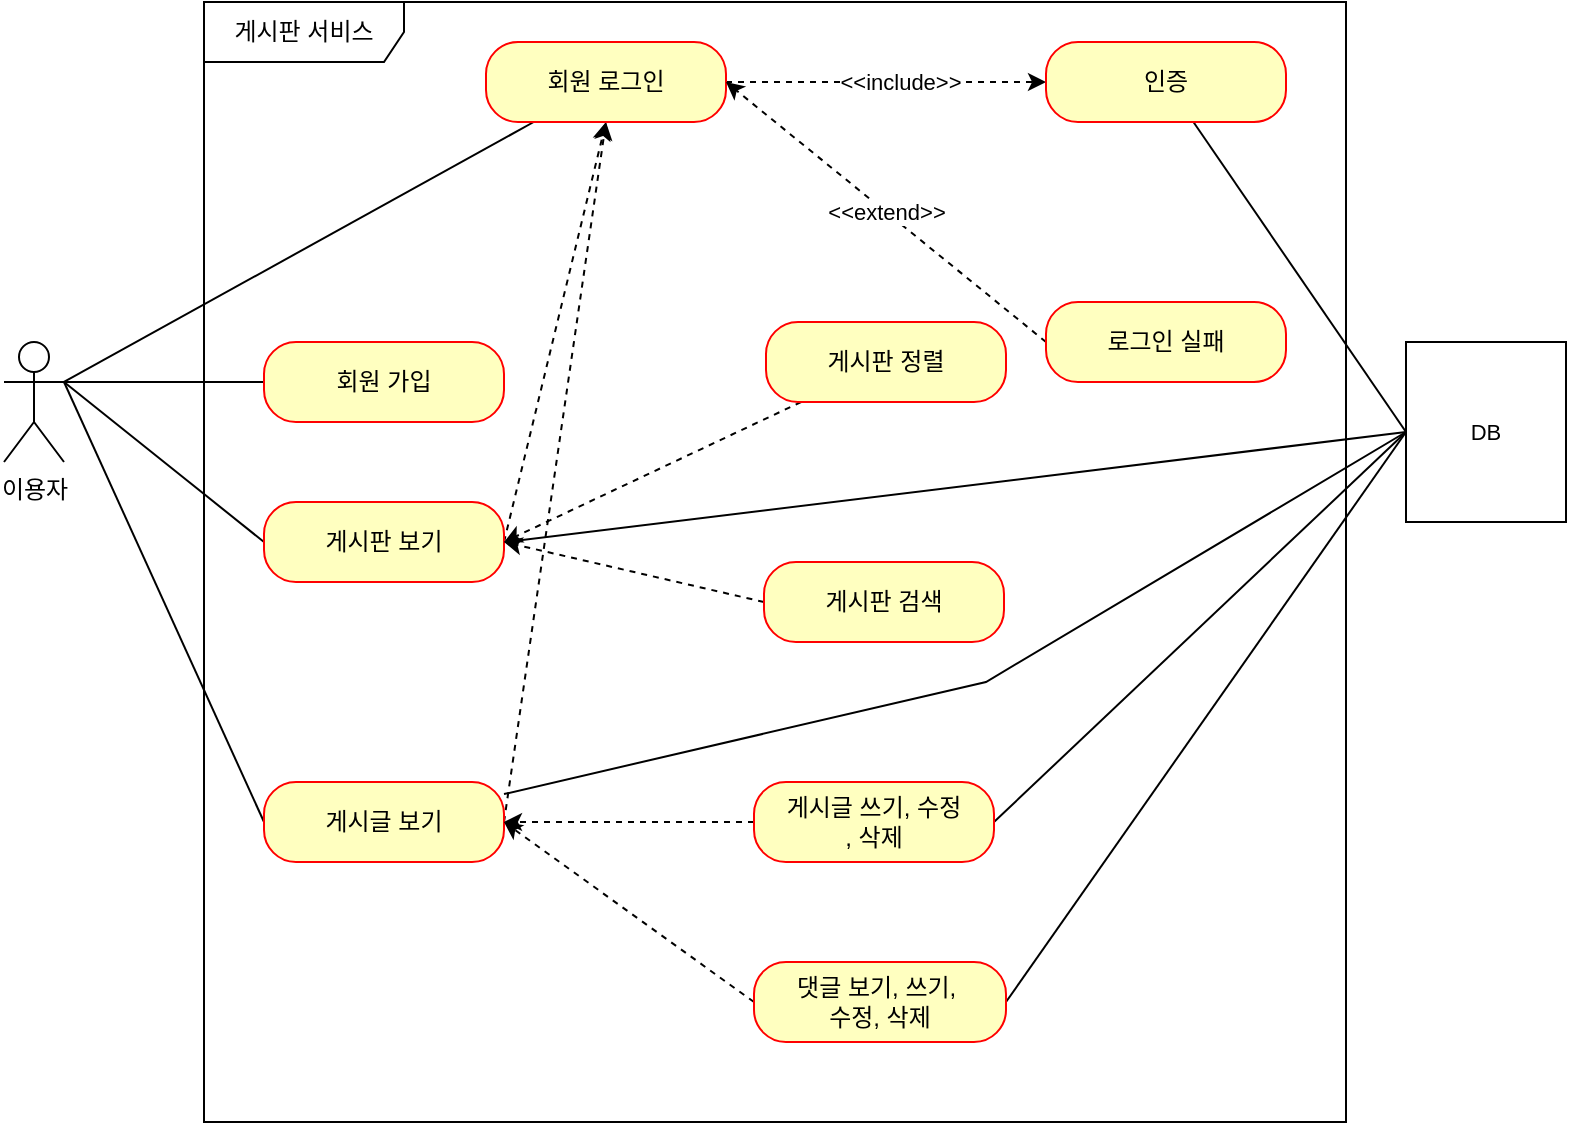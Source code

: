 <mxfile version="22.0.4" type="github">
  <diagram name="페이지-1" id="hJLF3SKrka-rzexhhtCJ">
    <mxGraphModel dx="2333" dy="1204" grid="1" gridSize="10" guides="1" tooltips="1" connect="1" arrows="1" fold="1" page="1" pageScale="1" pageWidth="827" pageHeight="1169" math="0" shadow="0">
      <root>
        <mxCell id="0" />
        <mxCell id="1" parent="0" />
        <mxCell id="-YLdFHBnDgQqYC_xWiKt-1" value="이용자" style="shape=umlActor;verticalLabelPosition=bottom;verticalAlign=top;html=1;" vertex="1" parent="1">
          <mxGeometry x="39" y="210" width="30" height="60" as="geometry" />
        </mxCell>
        <mxCell id="-YLdFHBnDgQqYC_xWiKt-6" value="게시판 서비스" style="shape=umlFrame;whiteSpace=wrap;html=1;pointerEvents=0;width=100;height=30;" vertex="1" parent="1">
          <mxGeometry x="139" y="40" width="571" height="560" as="geometry" />
        </mxCell>
        <mxCell id="-YLdFHBnDgQqYC_xWiKt-20" style="rounded=0;orthogonalLoop=1;jettySize=auto;html=1;exitX=0;exitY=0.5;exitDx=0;exitDy=0;entryX=1;entryY=0.333;entryDx=0;entryDy=0;entryPerimeter=0;endArrow=none;endFill=0;" edge="1" parent="1" source="-YLdFHBnDgQqYC_xWiKt-7" target="-YLdFHBnDgQqYC_xWiKt-1">
          <mxGeometry relative="1" as="geometry">
            <mxPoint x="79" y="220" as="targetPoint" />
          </mxGeometry>
        </mxCell>
        <mxCell id="-YLdFHBnDgQqYC_xWiKt-7" value="회원 가입" style="rounded=1;whiteSpace=wrap;html=1;arcSize=40;fontColor=#000000;fillColor=#ffffc0;strokeColor=#ff0000;" vertex="1" parent="1">
          <mxGeometry x="169" y="210" width="120" height="40" as="geometry" />
        </mxCell>
        <mxCell id="-YLdFHBnDgQqYC_xWiKt-22" style="rounded=0;orthogonalLoop=1;jettySize=auto;html=1;endArrow=none;endFill=0;entryX=1;entryY=0.333;entryDx=0;entryDy=0;entryPerimeter=0;exitX=0;exitY=0.5;exitDx=0;exitDy=0;" edge="1" parent="1" source="-YLdFHBnDgQqYC_xWiKt-11" target="-YLdFHBnDgQqYC_xWiKt-1">
          <mxGeometry relative="1" as="geometry">
            <mxPoint x="79.0" y="230" as="targetPoint" />
          </mxGeometry>
        </mxCell>
        <mxCell id="-YLdFHBnDgQqYC_xWiKt-27" style="edgeStyle=none;shape=connector;rounded=0;orthogonalLoop=1;jettySize=auto;html=1;entryX=0.5;entryY=1;entryDx=0;entryDy=0;labelBackgroundColor=default;strokeColor=default;align=center;verticalAlign=middle;fontFamily=Helvetica;fontSize=11;fontColor=default;endArrow=classic;endFill=1;exitX=1;exitY=0.5;exitDx=0;exitDy=0;dashed=1;" edge="1" parent="1" source="-YLdFHBnDgQqYC_xWiKt-11" target="-YLdFHBnDgQqYC_xWiKt-13">
          <mxGeometry relative="1" as="geometry" />
        </mxCell>
        <mxCell id="-YLdFHBnDgQqYC_xWiKt-36" style="edgeStyle=none;shape=connector;rounded=0;orthogonalLoop=1;jettySize=auto;html=1;entryX=0;entryY=0.5;entryDx=0;entryDy=0;labelBackgroundColor=default;strokeColor=default;align=center;verticalAlign=middle;fontFamily=Helvetica;fontSize=11;fontColor=default;endArrow=none;endFill=0;" edge="1" parent="1" target="-YLdFHBnDgQqYC_xWiKt-33">
          <mxGeometry relative="1" as="geometry">
            <mxPoint x="290" y="310" as="sourcePoint" />
          </mxGeometry>
        </mxCell>
        <mxCell id="-YLdFHBnDgQqYC_xWiKt-11" value="게시판 보기" style="rounded=1;whiteSpace=wrap;html=1;arcSize=40;fontColor=#000000;fillColor=#ffffc0;strokeColor=#ff0000;" vertex="1" parent="1">
          <mxGeometry x="169" y="290" width="120" height="40" as="geometry" />
        </mxCell>
        <mxCell id="-YLdFHBnDgQqYC_xWiKt-23" style="rounded=0;orthogonalLoop=1;jettySize=auto;html=1;endArrow=none;endFill=0;exitX=0;exitY=0.5;exitDx=0;exitDy=0;" edge="1" parent="1" source="-YLdFHBnDgQqYC_xWiKt-12">
          <mxGeometry relative="1" as="geometry">
            <mxPoint x="69" y="230" as="targetPoint" />
          </mxGeometry>
        </mxCell>
        <mxCell id="-YLdFHBnDgQqYC_xWiKt-28" style="edgeStyle=none;shape=connector;rounded=0;orthogonalLoop=1;jettySize=auto;html=1;entryX=0.5;entryY=1;entryDx=0;entryDy=0;labelBackgroundColor=default;strokeColor=default;align=center;verticalAlign=middle;fontFamily=Helvetica;fontSize=11;fontColor=default;endArrow=classic;endFill=1;exitX=1;exitY=0.5;exitDx=0;exitDy=0;dashed=1;" edge="1" parent="1" source="-YLdFHBnDgQqYC_xWiKt-12" target="-YLdFHBnDgQqYC_xWiKt-13">
          <mxGeometry relative="1" as="geometry" />
        </mxCell>
        <mxCell id="-YLdFHBnDgQqYC_xWiKt-38" style="edgeStyle=none;shape=connector;rounded=0;orthogonalLoop=1;jettySize=auto;html=1;entryX=0;entryY=0.5;entryDx=0;entryDy=0;labelBackgroundColor=default;strokeColor=default;align=center;verticalAlign=middle;fontFamily=Helvetica;fontSize=11;fontColor=default;endArrow=none;endFill=0;" edge="1" parent="1" source="-YLdFHBnDgQqYC_xWiKt-12" target="-YLdFHBnDgQqYC_xWiKt-33">
          <mxGeometry relative="1" as="geometry">
            <Array as="points">
              <mxPoint x="530" y="380" />
            </Array>
          </mxGeometry>
        </mxCell>
        <mxCell id="-YLdFHBnDgQqYC_xWiKt-12" value="게시글 보기" style="rounded=1;whiteSpace=wrap;html=1;arcSize=40;fontColor=#000000;fillColor=#ffffc0;strokeColor=#ff0000;" vertex="1" parent="1">
          <mxGeometry x="169" y="430" width="120" height="40" as="geometry" />
        </mxCell>
        <mxCell id="-YLdFHBnDgQqYC_xWiKt-21" style="rounded=0;orthogonalLoop=1;jettySize=auto;html=1;endArrow=none;endFill=0;entryX=1;entryY=0.333;entryDx=0;entryDy=0;entryPerimeter=0;" edge="1" parent="1" source="-YLdFHBnDgQqYC_xWiKt-13" target="-YLdFHBnDgQqYC_xWiKt-1">
          <mxGeometry relative="1" as="geometry">
            <mxPoint x="79" y="220" as="targetPoint" />
          </mxGeometry>
        </mxCell>
        <mxCell id="-YLdFHBnDgQqYC_xWiKt-24" style="edgeStyle=none;shape=connector;rounded=0;orthogonalLoop=1;jettySize=auto;html=1;entryX=0;entryY=0.5;entryDx=0;entryDy=0;labelBackgroundColor=default;strokeColor=default;align=center;verticalAlign=middle;fontFamily=Helvetica;fontSize=11;fontColor=default;endArrow=classic;endFill=1;dashed=1;" edge="1" parent="1" source="-YLdFHBnDgQqYC_xWiKt-13" target="-YLdFHBnDgQqYC_xWiKt-14">
          <mxGeometry relative="1" as="geometry" />
        </mxCell>
        <mxCell id="-YLdFHBnDgQqYC_xWiKt-26" value="&amp;lt;&amp;lt;include&amp;gt;&amp;gt;" style="edgeLabel;html=1;align=center;verticalAlign=middle;resizable=0;points=[];fontSize=11;fontFamily=Helvetica;fontColor=default;" vertex="1" connectable="0" parent="-YLdFHBnDgQqYC_xWiKt-24">
          <mxGeometry x="0.084" relative="1" as="geometry">
            <mxPoint as="offset" />
          </mxGeometry>
        </mxCell>
        <mxCell id="-YLdFHBnDgQqYC_xWiKt-13" value="회원 로그인" style="rounded=1;whiteSpace=wrap;html=1;arcSize=40;fontColor=#000000;fillColor=#ffffc0;strokeColor=#ff0000;" vertex="1" parent="1">
          <mxGeometry x="280" y="60" width="120" height="40" as="geometry" />
        </mxCell>
        <mxCell id="-YLdFHBnDgQqYC_xWiKt-35" style="edgeStyle=none;shape=connector;rounded=0;orthogonalLoop=1;jettySize=auto;html=1;entryX=0;entryY=0.5;entryDx=0;entryDy=0;labelBackgroundColor=default;strokeColor=default;align=center;verticalAlign=middle;fontFamily=Helvetica;fontSize=11;fontColor=default;endArrow=none;endFill=0;" edge="1" parent="1" source="-YLdFHBnDgQqYC_xWiKt-14" target="-YLdFHBnDgQqYC_xWiKt-33">
          <mxGeometry relative="1" as="geometry" />
        </mxCell>
        <mxCell id="-YLdFHBnDgQqYC_xWiKt-14" value="인증" style="rounded=1;whiteSpace=wrap;html=1;arcSize=40;fontColor=#000000;fillColor=#ffffc0;strokeColor=#ff0000;" vertex="1" parent="1">
          <mxGeometry x="560" y="60" width="120" height="40" as="geometry" />
        </mxCell>
        <mxCell id="-YLdFHBnDgQqYC_xWiKt-25" value="&amp;lt;&amp;lt;extend&amp;gt;&amp;gt;" style="edgeStyle=none;shape=connector;rounded=0;orthogonalLoop=1;jettySize=auto;html=1;entryX=1;entryY=0.5;entryDx=0;entryDy=0;labelBackgroundColor=default;strokeColor=default;align=center;verticalAlign=middle;fontFamily=Helvetica;fontSize=11;fontColor=default;endArrow=classic;endFill=1;exitX=0;exitY=0.5;exitDx=0;exitDy=0;dashed=1;" edge="1" parent="1" source="-YLdFHBnDgQqYC_xWiKt-15" target="-YLdFHBnDgQqYC_xWiKt-13">
          <mxGeometry relative="1" as="geometry" />
        </mxCell>
        <mxCell id="-YLdFHBnDgQqYC_xWiKt-15" value="로그인 실패" style="rounded=1;whiteSpace=wrap;html=1;arcSize=40;fontColor=#000000;fillColor=#ffffc0;strokeColor=#ff0000;" vertex="1" parent="1">
          <mxGeometry x="560" y="190" width="120" height="40" as="geometry" />
        </mxCell>
        <mxCell id="-YLdFHBnDgQqYC_xWiKt-29" style="edgeStyle=none;shape=connector;rounded=0;orthogonalLoop=1;jettySize=auto;html=1;entryX=1;entryY=0.5;entryDx=0;entryDy=0;dashed=1;labelBackgroundColor=default;strokeColor=default;align=center;verticalAlign=middle;fontFamily=Helvetica;fontSize=11;fontColor=default;endArrow=classic;endFill=1;" edge="1" parent="1" source="-YLdFHBnDgQqYC_xWiKt-16" target="-YLdFHBnDgQqYC_xWiKt-11">
          <mxGeometry relative="1" as="geometry" />
        </mxCell>
        <mxCell id="-YLdFHBnDgQqYC_xWiKt-16" value="게시판 정렬" style="rounded=1;whiteSpace=wrap;html=1;arcSize=40;fontColor=#000000;fillColor=#ffffc0;strokeColor=#ff0000;" vertex="1" parent="1">
          <mxGeometry x="420" y="200" width="120" height="40" as="geometry" />
        </mxCell>
        <mxCell id="-YLdFHBnDgQqYC_xWiKt-30" style="edgeStyle=none;shape=connector;rounded=0;orthogonalLoop=1;jettySize=auto;html=1;dashed=1;labelBackgroundColor=default;strokeColor=default;align=center;verticalAlign=middle;fontFamily=Helvetica;fontSize=11;fontColor=default;endArrow=classic;endFill=1;exitX=0;exitY=0.5;exitDx=0;exitDy=0;" edge="1" parent="1" source="-YLdFHBnDgQqYC_xWiKt-17">
          <mxGeometry relative="1" as="geometry">
            <mxPoint x="289" y="310" as="targetPoint" />
          </mxGeometry>
        </mxCell>
        <mxCell id="-YLdFHBnDgQqYC_xWiKt-17" value="게시판 검색" style="rounded=1;whiteSpace=wrap;html=1;arcSize=40;fontColor=#000000;fillColor=#ffffc0;strokeColor=#ff0000;" vertex="1" parent="1">
          <mxGeometry x="419" y="320" width="120" height="40" as="geometry" />
        </mxCell>
        <mxCell id="-YLdFHBnDgQqYC_xWiKt-31" style="edgeStyle=none;shape=connector;rounded=0;orthogonalLoop=1;jettySize=auto;html=1;entryX=1;entryY=0.5;entryDx=0;entryDy=0;dashed=1;labelBackgroundColor=default;strokeColor=default;align=center;verticalAlign=middle;fontFamily=Helvetica;fontSize=11;fontColor=default;endArrow=classic;endFill=1;" edge="1" parent="1" source="-YLdFHBnDgQqYC_xWiKt-18" target="-YLdFHBnDgQqYC_xWiKt-12">
          <mxGeometry relative="1" as="geometry" />
        </mxCell>
        <mxCell id="-YLdFHBnDgQqYC_xWiKt-39" style="edgeStyle=none;shape=connector;rounded=0;orthogonalLoop=1;jettySize=auto;html=1;entryX=0;entryY=0.5;entryDx=0;entryDy=0;labelBackgroundColor=default;strokeColor=default;align=center;verticalAlign=middle;fontFamily=Helvetica;fontSize=11;fontColor=default;endArrow=none;endFill=0;exitX=1;exitY=0.5;exitDx=0;exitDy=0;" edge="1" parent="1" source="-YLdFHBnDgQqYC_xWiKt-18" target="-YLdFHBnDgQqYC_xWiKt-33">
          <mxGeometry relative="1" as="geometry" />
        </mxCell>
        <mxCell id="-YLdFHBnDgQqYC_xWiKt-18" value="게시글 쓰기, 수정&lt;br&gt;, 삭제" style="rounded=1;whiteSpace=wrap;html=1;arcSize=40;fontColor=#000000;fillColor=#ffffc0;strokeColor=#ff0000;" vertex="1" parent="1">
          <mxGeometry x="414" y="430" width="120" height="40" as="geometry" />
        </mxCell>
        <mxCell id="-YLdFHBnDgQqYC_xWiKt-32" style="edgeStyle=none;shape=connector;rounded=0;orthogonalLoop=1;jettySize=auto;html=1;entryX=1;entryY=0.5;entryDx=0;entryDy=0;dashed=1;labelBackgroundColor=default;strokeColor=default;align=center;verticalAlign=middle;fontFamily=Helvetica;fontSize=11;fontColor=default;endArrow=classic;endFill=1;exitX=0;exitY=0.5;exitDx=0;exitDy=0;" edge="1" parent="1" source="-YLdFHBnDgQqYC_xWiKt-19" target="-YLdFHBnDgQqYC_xWiKt-12">
          <mxGeometry relative="1" as="geometry" />
        </mxCell>
        <mxCell id="-YLdFHBnDgQqYC_xWiKt-41" style="edgeStyle=none;shape=connector;rounded=0;orthogonalLoop=1;jettySize=auto;html=1;entryX=0;entryY=0.5;entryDx=0;entryDy=0;labelBackgroundColor=default;strokeColor=default;align=center;verticalAlign=middle;fontFamily=Helvetica;fontSize=11;fontColor=default;endArrow=none;endFill=0;exitX=1;exitY=0.5;exitDx=0;exitDy=0;" edge="1" parent="1" source="-YLdFHBnDgQqYC_xWiKt-19" target="-YLdFHBnDgQqYC_xWiKt-33">
          <mxGeometry relative="1" as="geometry" />
        </mxCell>
        <mxCell id="-YLdFHBnDgQqYC_xWiKt-19" value="댓글 보기, 쓰기,&amp;nbsp;&lt;br&gt;수정, 삭제" style="rounded=1;whiteSpace=wrap;html=1;arcSize=40;fontColor=#000000;fillColor=#ffffc0;strokeColor=#ff0000;" vertex="1" parent="1">
          <mxGeometry x="414" y="520" width="126" height="40" as="geometry" />
        </mxCell>
        <mxCell id="-YLdFHBnDgQqYC_xWiKt-33" value="DB" style="html=1;dropTarget=0;whiteSpace=wrap;fontFamily=Helvetica;fontSize=11;fontColor=default;" vertex="1" parent="1">
          <mxGeometry x="740" y="210" width="80" height="90" as="geometry" />
        </mxCell>
      </root>
    </mxGraphModel>
  </diagram>
</mxfile>
